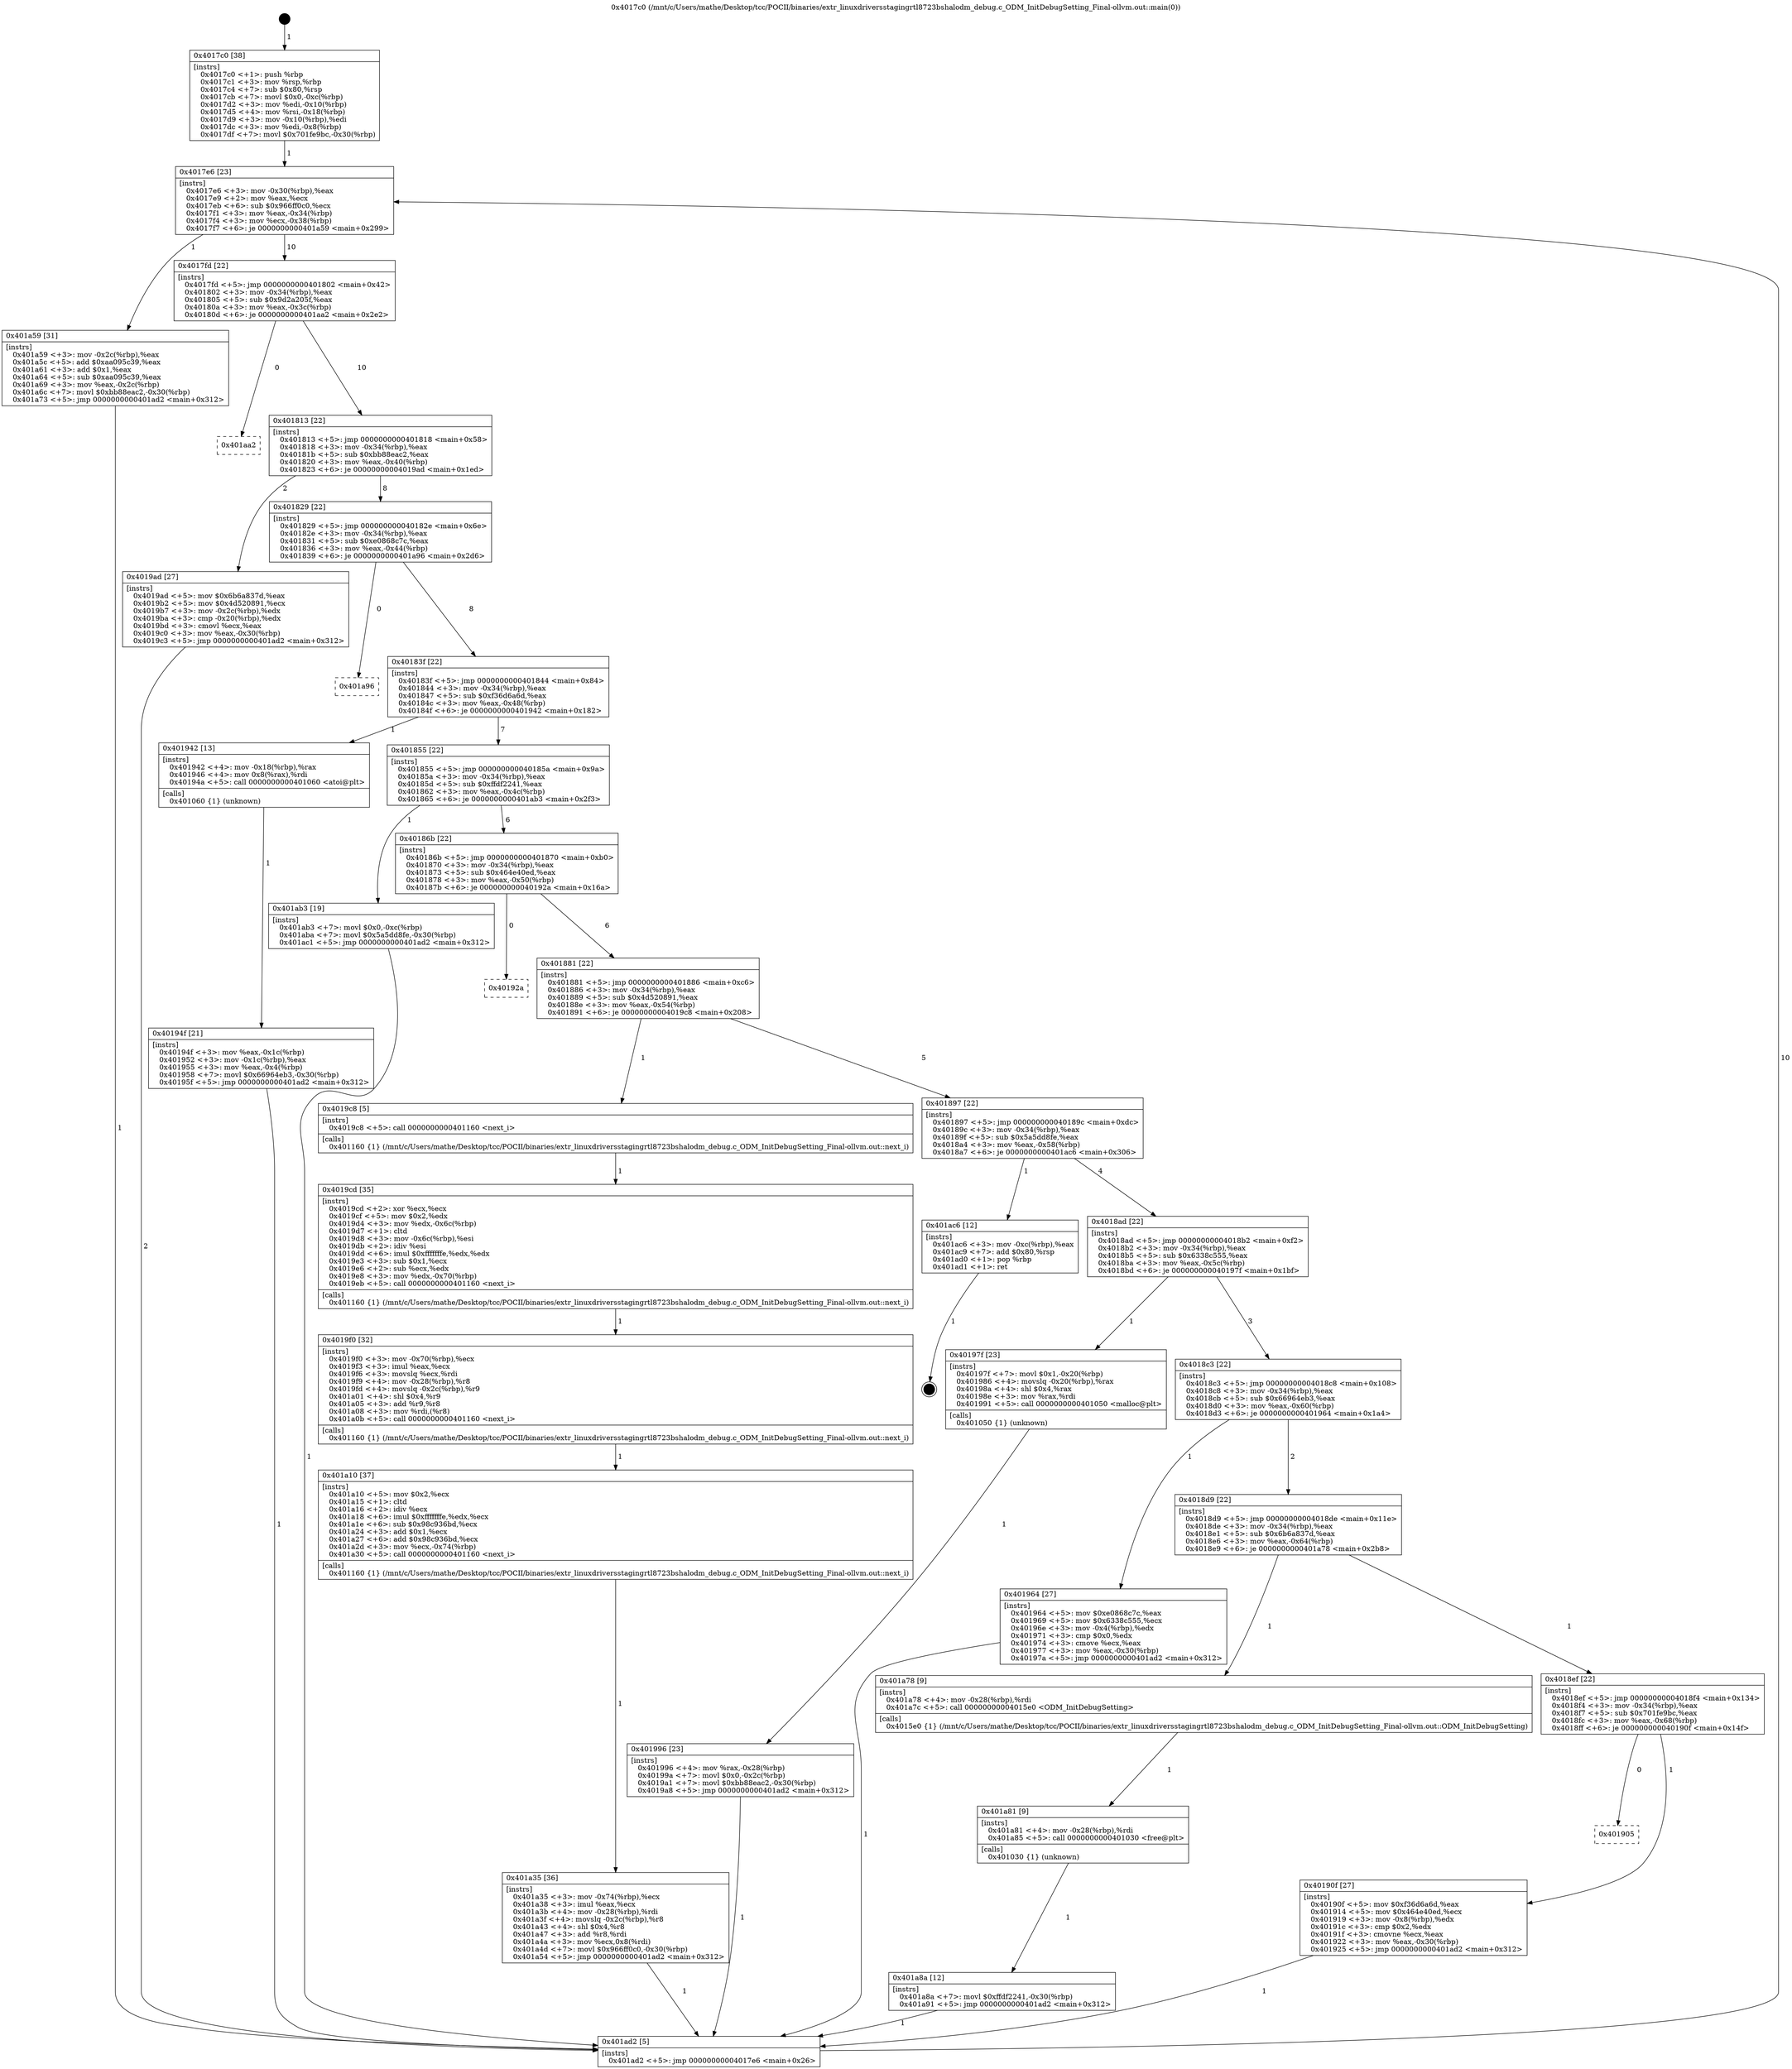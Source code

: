 digraph "0x4017c0" {
  label = "0x4017c0 (/mnt/c/Users/mathe/Desktop/tcc/POCII/binaries/extr_linuxdriversstagingrtl8723bshalodm_debug.c_ODM_InitDebugSetting_Final-ollvm.out::main(0))"
  labelloc = "t"
  node[shape=record]

  Entry [label="",width=0.3,height=0.3,shape=circle,fillcolor=black,style=filled]
  "0x4017e6" [label="{
     0x4017e6 [23]\l
     | [instrs]\l
     &nbsp;&nbsp;0x4017e6 \<+3\>: mov -0x30(%rbp),%eax\l
     &nbsp;&nbsp;0x4017e9 \<+2\>: mov %eax,%ecx\l
     &nbsp;&nbsp;0x4017eb \<+6\>: sub $0x966ff0c0,%ecx\l
     &nbsp;&nbsp;0x4017f1 \<+3\>: mov %eax,-0x34(%rbp)\l
     &nbsp;&nbsp;0x4017f4 \<+3\>: mov %ecx,-0x38(%rbp)\l
     &nbsp;&nbsp;0x4017f7 \<+6\>: je 0000000000401a59 \<main+0x299\>\l
  }"]
  "0x401a59" [label="{
     0x401a59 [31]\l
     | [instrs]\l
     &nbsp;&nbsp;0x401a59 \<+3\>: mov -0x2c(%rbp),%eax\l
     &nbsp;&nbsp;0x401a5c \<+5\>: add $0xaa095c39,%eax\l
     &nbsp;&nbsp;0x401a61 \<+3\>: add $0x1,%eax\l
     &nbsp;&nbsp;0x401a64 \<+5\>: sub $0xaa095c39,%eax\l
     &nbsp;&nbsp;0x401a69 \<+3\>: mov %eax,-0x2c(%rbp)\l
     &nbsp;&nbsp;0x401a6c \<+7\>: movl $0xbb88eac2,-0x30(%rbp)\l
     &nbsp;&nbsp;0x401a73 \<+5\>: jmp 0000000000401ad2 \<main+0x312\>\l
  }"]
  "0x4017fd" [label="{
     0x4017fd [22]\l
     | [instrs]\l
     &nbsp;&nbsp;0x4017fd \<+5\>: jmp 0000000000401802 \<main+0x42\>\l
     &nbsp;&nbsp;0x401802 \<+3\>: mov -0x34(%rbp),%eax\l
     &nbsp;&nbsp;0x401805 \<+5\>: sub $0x9d2a205f,%eax\l
     &nbsp;&nbsp;0x40180a \<+3\>: mov %eax,-0x3c(%rbp)\l
     &nbsp;&nbsp;0x40180d \<+6\>: je 0000000000401aa2 \<main+0x2e2\>\l
  }"]
  Exit [label="",width=0.3,height=0.3,shape=circle,fillcolor=black,style=filled,peripheries=2]
  "0x401aa2" [label="{
     0x401aa2\l
  }", style=dashed]
  "0x401813" [label="{
     0x401813 [22]\l
     | [instrs]\l
     &nbsp;&nbsp;0x401813 \<+5\>: jmp 0000000000401818 \<main+0x58\>\l
     &nbsp;&nbsp;0x401818 \<+3\>: mov -0x34(%rbp),%eax\l
     &nbsp;&nbsp;0x40181b \<+5\>: sub $0xbb88eac2,%eax\l
     &nbsp;&nbsp;0x401820 \<+3\>: mov %eax,-0x40(%rbp)\l
     &nbsp;&nbsp;0x401823 \<+6\>: je 00000000004019ad \<main+0x1ed\>\l
  }"]
  "0x401a8a" [label="{
     0x401a8a [12]\l
     | [instrs]\l
     &nbsp;&nbsp;0x401a8a \<+7\>: movl $0xffdf2241,-0x30(%rbp)\l
     &nbsp;&nbsp;0x401a91 \<+5\>: jmp 0000000000401ad2 \<main+0x312\>\l
  }"]
  "0x4019ad" [label="{
     0x4019ad [27]\l
     | [instrs]\l
     &nbsp;&nbsp;0x4019ad \<+5\>: mov $0x6b6a837d,%eax\l
     &nbsp;&nbsp;0x4019b2 \<+5\>: mov $0x4d520891,%ecx\l
     &nbsp;&nbsp;0x4019b7 \<+3\>: mov -0x2c(%rbp),%edx\l
     &nbsp;&nbsp;0x4019ba \<+3\>: cmp -0x20(%rbp),%edx\l
     &nbsp;&nbsp;0x4019bd \<+3\>: cmovl %ecx,%eax\l
     &nbsp;&nbsp;0x4019c0 \<+3\>: mov %eax,-0x30(%rbp)\l
     &nbsp;&nbsp;0x4019c3 \<+5\>: jmp 0000000000401ad2 \<main+0x312\>\l
  }"]
  "0x401829" [label="{
     0x401829 [22]\l
     | [instrs]\l
     &nbsp;&nbsp;0x401829 \<+5\>: jmp 000000000040182e \<main+0x6e\>\l
     &nbsp;&nbsp;0x40182e \<+3\>: mov -0x34(%rbp),%eax\l
     &nbsp;&nbsp;0x401831 \<+5\>: sub $0xe0868c7c,%eax\l
     &nbsp;&nbsp;0x401836 \<+3\>: mov %eax,-0x44(%rbp)\l
     &nbsp;&nbsp;0x401839 \<+6\>: je 0000000000401a96 \<main+0x2d6\>\l
  }"]
  "0x401a81" [label="{
     0x401a81 [9]\l
     | [instrs]\l
     &nbsp;&nbsp;0x401a81 \<+4\>: mov -0x28(%rbp),%rdi\l
     &nbsp;&nbsp;0x401a85 \<+5\>: call 0000000000401030 \<free@plt\>\l
     | [calls]\l
     &nbsp;&nbsp;0x401030 \{1\} (unknown)\l
  }"]
  "0x401a96" [label="{
     0x401a96\l
  }", style=dashed]
  "0x40183f" [label="{
     0x40183f [22]\l
     | [instrs]\l
     &nbsp;&nbsp;0x40183f \<+5\>: jmp 0000000000401844 \<main+0x84\>\l
     &nbsp;&nbsp;0x401844 \<+3\>: mov -0x34(%rbp),%eax\l
     &nbsp;&nbsp;0x401847 \<+5\>: sub $0xf36d6a6d,%eax\l
     &nbsp;&nbsp;0x40184c \<+3\>: mov %eax,-0x48(%rbp)\l
     &nbsp;&nbsp;0x40184f \<+6\>: je 0000000000401942 \<main+0x182\>\l
  }"]
  "0x401a35" [label="{
     0x401a35 [36]\l
     | [instrs]\l
     &nbsp;&nbsp;0x401a35 \<+3\>: mov -0x74(%rbp),%ecx\l
     &nbsp;&nbsp;0x401a38 \<+3\>: imul %eax,%ecx\l
     &nbsp;&nbsp;0x401a3b \<+4\>: mov -0x28(%rbp),%rdi\l
     &nbsp;&nbsp;0x401a3f \<+4\>: movslq -0x2c(%rbp),%r8\l
     &nbsp;&nbsp;0x401a43 \<+4\>: shl $0x4,%r8\l
     &nbsp;&nbsp;0x401a47 \<+3\>: add %r8,%rdi\l
     &nbsp;&nbsp;0x401a4a \<+3\>: mov %ecx,0x8(%rdi)\l
     &nbsp;&nbsp;0x401a4d \<+7\>: movl $0x966ff0c0,-0x30(%rbp)\l
     &nbsp;&nbsp;0x401a54 \<+5\>: jmp 0000000000401ad2 \<main+0x312\>\l
  }"]
  "0x401942" [label="{
     0x401942 [13]\l
     | [instrs]\l
     &nbsp;&nbsp;0x401942 \<+4\>: mov -0x18(%rbp),%rax\l
     &nbsp;&nbsp;0x401946 \<+4\>: mov 0x8(%rax),%rdi\l
     &nbsp;&nbsp;0x40194a \<+5\>: call 0000000000401060 \<atoi@plt\>\l
     | [calls]\l
     &nbsp;&nbsp;0x401060 \{1\} (unknown)\l
  }"]
  "0x401855" [label="{
     0x401855 [22]\l
     | [instrs]\l
     &nbsp;&nbsp;0x401855 \<+5\>: jmp 000000000040185a \<main+0x9a\>\l
     &nbsp;&nbsp;0x40185a \<+3\>: mov -0x34(%rbp),%eax\l
     &nbsp;&nbsp;0x40185d \<+5\>: sub $0xffdf2241,%eax\l
     &nbsp;&nbsp;0x401862 \<+3\>: mov %eax,-0x4c(%rbp)\l
     &nbsp;&nbsp;0x401865 \<+6\>: je 0000000000401ab3 \<main+0x2f3\>\l
  }"]
  "0x401a10" [label="{
     0x401a10 [37]\l
     | [instrs]\l
     &nbsp;&nbsp;0x401a10 \<+5\>: mov $0x2,%ecx\l
     &nbsp;&nbsp;0x401a15 \<+1\>: cltd\l
     &nbsp;&nbsp;0x401a16 \<+2\>: idiv %ecx\l
     &nbsp;&nbsp;0x401a18 \<+6\>: imul $0xfffffffe,%edx,%ecx\l
     &nbsp;&nbsp;0x401a1e \<+6\>: sub $0x98c936bd,%ecx\l
     &nbsp;&nbsp;0x401a24 \<+3\>: add $0x1,%ecx\l
     &nbsp;&nbsp;0x401a27 \<+6\>: add $0x98c936bd,%ecx\l
     &nbsp;&nbsp;0x401a2d \<+3\>: mov %ecx,-0x74(%rbp)\l
     &nbsp;&nbsp;0x401a30 \<+5\>: call 0000000000401160 \<next_i\>\l
     | [calls]\l
     &nbsp;&nbsp;0x401160 \{1\} (/mnt/c/Users/mathe/Desktop/tcc/POCII/binaries/extr_linuxdriversstagingrtl8723bshalodm_debug.c_ODM_InitDebugSetting_Final-ollvm.out::next_i)\l
  }"]
  "0x401ab3" [label="{
     0x401ab3 [19]\l
     | [instrs]\l
     &nbsp;&nbsp;0x401ab3 \<+7\>: movl $0x0,-0xc(%rbp)\l
     &nbsp;&nbsp;0x401aba \<+7\>: movl $0x5a5dd8fe,-0x30(%rbp)\l
     &nbsp;&nbsp;0x401ac1 \<+5\>: jmp 0000000000401ad2 \<main+0x312\>\l
  }"]
  "0x40186b" [label="{
     0x40186b [22]\l
     | [instrs]\l
     &nbsp;&nbsp;0x40186b \<+5\>: jmp 0000000000401870 \<main+0xb0\>\l
     &nbsp;&nbsp;0x401870 \<+3\>: mov -0x34(%rbp),%eax\l
     &nbsp;&nbsp;0x401873 \<+5\>: sub $0x464e40ed,%eax\l
     &nbsp;&nbsp;0x401878 \<+3\>: mov %eax,-0x50(%rbp)\l
     &nbsp;&nbsp;0x40187b \<+6\>: je 000000000040192a \<main+0x16a\>\l
  }"]
  "0x4019f0" [label="{
     0x4019f0 [32]\l
     | [instrs]\l
     &nbsp;&nbsp;0x4019f0 \<+3\>: mov -0x70(%rbp),%ecx\l
     &nbsp;&nbsp;0x4019f3 \<+3\>: imul %eax,%ecx\l
     &nbsp;&nbsp;0x4019f6 \<+3\>: movslq %ecx,%rdi\l
     &nbsp;&nbsp;0x4019f9 \<+4\>: mov -0x28(%rbp),%r8\l
     &nbsp;&nbsp;0x4019fd \<+4\>: movslq -0x2c(%rbp),%r9\l
     &nbsp;&nbsp;0x401a01 \<+4\>: shl $0x4,%r9\l
     &nbsp;&nbsp;0x401a05 \<+3\>: add %r9,%r8\l
     &nbsp;&nbsp;0x401a08 \<+3\>: mov %rdi,(%r8)\l
     &nbsp;&nbsp;0x401a0b \<+5\>: call 0000000000401160 \<next_i\>\l
     | [calls]\l
     &nbsp;&nbsp;0x401160 \{1\} (/mnt/c/Users/mathe/Desktop/tcc/POCII/binaries/extr_linuxdriversstagingrtl8723bshalodm_debug.c_ODM_InitDebugSetting_Final-ollvm.out::next_i)\l
  }"]
  "0x40192a" [label="{
     0x40192a\l
  }", style=dashed]
  "0x401881" [label="{
     0x401881 [22]\l
     | [instrs]\l
     &nbsp;&nbsp;0x401881 \<+5\>: jmp 0000000000401886 \<main+0xc6\>\l
     &nbsp;&nbsp;0x401886 \<+3\>: mov -0x34(%rbp),%eax\l
     &nbsp;&nbsp;0x401889 \<+5\>: sub $0x4d520891,%eax\l
     &nbsp;&nbsp;0x40188e \<+3\>: mov %eax,-0x54(%rbp)\l
     &nbsp;&nbsp;0x401891 \<+6\>: je 00000000004019c8 \<main+0x208\>\l
  }"]
  "0x4019cd" [label="{
     0x4019cd [35]\l
     | [instrs]\l
     &nbsp;&nbsp;0x4019cd \<+2\>: xor %ecx,%ecx\l
     &nbsp;&nbsp;0x4019cf \<+5\>: mov $0x2,%edx\l
     &nbsp;&nbsp;0x4019d4 \<+3\>: mov %edx,-0x6c(%rbp)\l
     &nbsp;&nbsp;0x4019d7 \<+1\>: cltd\l
     &nbsp;&nbsp;0x4019d8 \<+3\>: mov -0x6c(%rbp),%esi\l
     &nbsp;&nbsp;0x4019db \<+2\>: idiv %esi\l
     &nbsp;&nbsp;0x4019dd \<+6\>: imul $0xfffffffe,%edx,%edx\l
     &nbsp;&nbsp;0x4019e3 \<+3\>: sub $0x1,%ecx\l
     &nbsp;&nbsp;0x4019e6 \<+2\>: sub %ecx,%edx\l
     &nbsp;&nbsp;0x4019e8 \<+3\>: mov %edx,-0x70(%rbp)\l
     &nbsp;&nbsp;0x4019eb \<+5\>: call 0000000000401160 \<next_i\>\l
     | [calls]\l
     &nbsp;&nbsp;0x401160 \{1\} (/mnt/c/Users/mathe/Desktop/tcc/POCII/binaries/extr_linuxdriversstagingrtl8723bshalodm_debug.c_ODM_InitDebugSetting_Final-ollvm.out::next_i)\l
  }"]
  "0x4019c8" [label="{
     0x4019c8 [5]\l
     | [instrs]\l
     &nbsp;&nbsp;0x4019c8 \<+5\>: call 0000000000401160 \<next_i\>\l
     | [calls]\l
     &nbsp;&nbsp;0x401160 \{1\} (/mnt/c/Users/mathe/Desktop/tcc/POCII/binaries/extr_linuxdriversstagingrtl8723bshalodm_debug.c_ODM_InitDebugSetting_Final-ollvm.out::next_i)\l
  }"]
  "0x401897" [label="{
     0x401897 [22]\l
     | [instrs]\l
     &nbsp;&nbsp;0x401897 \<+5\>: jmp 000000000040189c \<main+0xdc\>\l
     &nbsp;&nbsp;0x40189c \<+3\>: mov -0x34(%rbp),%eax\l
     &nbsp;&nbsp;0x40189f \<+5\>: sub $0x5a5dd8fe,%eax\l
     &nbsp;&nbsp;0x4018a4 \<+3\>: mov %eax,-0x58(%rbp)\l
     &nbsp;&nbsp;0x4018a7 \<+6\>: je 0000000000401ac6 \<main+0x306\>\l
  }"]
  "0x401996" [label="{
     0x401996 [23]\l
     | [instrs]\l
     &nbsp;&nbsp;0x401996 \<+4\>: mov %rax,-0x28(%rbp)\l
     &nbsp;&nbsp;0x40199a \<+7\>: movl $0x0,-0x2c(%rbp)\l
     &nbsp;&nbsp;0x4019a1 \<+7\>: movl $0xbb88eac2,-0x30(%rbp)\l
     &nbsp;&nbsp;0x4019a8 \<+5\>: jmp 0000000000401ad2 \<main+0x312\>\l
  }"]
  "0x401ac6" [label="{
     0x401ac6 [12]\l
     | [instrs]\l
     &nbsp;&nbsp;0x401ac6 \<+3\>: mov -0xc(%rbp),%eax\l
     &nbsp;&nbsp;0x401ac9 \<+7\>: add $0x80,%rsp\l
     &nbsp;&nbsp;0x401ad0 \<+1\>: pop %rbp\l
     &nbsp;&nbsp;0x401ad1 \<+1\>: ret\l
  }"]
  "0x4018ad" [label="{
     0x4018ad [22]\l
     | [instrs]\l
     &nbsp;&nbsp;0x4018ad \<+5\>: jmp 00000000004018b2 \<main+0xf2\>\l
     &nbsp;&nbsp;0x4018b2 \<+3\>: mov -0x34(%rbp),%eax\l
     &nbsp;&nbsp;0x4018b5 \<+5\>: sub $0x6338c555,%eax\l
     &nbsp;&nbsp;0x4018ba \<+3\>: mov %eax,-0x5c(%rbp)\l
     &nbsp;&nbsp;0x4018bd \<+6\>: je 000000000040197f \<main+0x1bf\>\l
  }"]
  "0x40194f" [label="{
     0x40194f [21]\l
     | [instrs]\l
     &nbsp;&nbsp;0x40194f \<+3\>: mov %eax,-0x1c(%rbp)\l
     &nbsp;&nbsp;0x401952 \<+3\>: mov -0x1c(%rbp),%eax\l
     &nbsp;&nbsp;0x401955 \<+3\>: mov %eax,-0x4(%rbp)\l
     &nbsp;&nbsp;0x401958 \<+7\>: movl $0x66964eb3,-0x30(%rbp)\l
     &nbsp;&nbsp;0x40195f \<+5\>: jmp 0000000000401ad2 \<main+0x312\>\l
  }"]
  "0x40197f" [label="{
     0x40197f [23]\l
     | [instrs]\l
     &nbsp;&nbsp;0x40197f \<+7\>: movl $0x1,-0x20(%rbp)\l
     &nbsp;&nbsp;0x401986 \<+4\>: movslq -0x20(%rbp),%rax\l
     &nbsp;&nbsp;0x40198a \<+4\>: shl $0x4,%rax\l
     &nbsp;&nbsp;0x40198e \<+3\>: mov %rax,%rdi\l
     &nbsp;&nbsp;0x401991 \<+5\>: call 0000000000401050 \<malloc@plt\>\l
     | [calls]\l
     &nbsp;&nbsp;0x401050 \{1\} (unknown)\l
  }"]
  "0x4018c3" [label="{
     0x4018c3 [22]\l
     | [instrs]\l
     &nbsp;&nbsp;0x4018c3 \<+5\>: jmp 00000000004018c8 \<main+0x108\>\l
     &nbsp;&nbsp;0x4018c8 \<+3\>: mov -0x34(%rbp),%eax\l
     &nbsp;&nbsp;0x4018cb \<+5\>: sub $0x66964eb3,%eax\l
     &nbsp;&nbsp;0x4018d0 \<+3\>: mov %eax,-0x60(%rbp)\l
     &nbsp;&nbsp;0x4018d3 \<+6\>: je 0000000000401964 \<main+0x1a4\>\l
  }"]
  "0x4017c0" [label="{
     0x4017c0 [38]\l
     | [instrs]\l
     &nbsp;&nbsp;0x4017c0 \<+1\>: push %rbp\l
     &nbsp;&nbsp;0x4017c1 \<+3\>: mov %rsp,%rbp\l
     &nbsp;&nbsp;0x4017c4 \<+7\>: sub $0x80,%rsp\l
     &nbsp;&nbsp;0x4017cb \<+7\>: movl $0x0,-0xc(%rbp)\l
     &nbsp;&nbsp;0x4017d2 \<+3\>: mov %edi,-0x10(%rbp)\l
     &nbsp;&nbsp;0x4017d5 \<+4\>: mov %rsi,-0x18(%rbp)\l
     &nbsp;&nbsp;0x4017d9 \<+3\>: mov -0x10(%rbp),%edi\l
     &nbsp;&nbsp;0x4017dc \<+3\>: mov %edi,-0x8(%rbp)\l
     &nbsp;&nbsp;0x4017df \<+7\>: movl $0x701fe9bc,-0x30(%rbp)\l
  }"]
  "0x401964" [label="{
     0x401964 [27]\l
     | [instrs]\l
     &nbsp;&nbsp;0x401964 \<+5\>: mov $0xe0868c7c,%eax\l
     &nbsp;&nbsp;0x401969 \<+5\>: mov $0x6338c555,%ecx\l
     &nbsp;&nbsp;0x40196e \<+3\>: mov -0x4(%rbp),%edx\l
     &nbsp;&nbsp;0x401971 \<+3\>: cmp $0x0,%edx\l
     &nbsp;&nbsp;0x401974 \<+3\>: cmove %ecx,%eax\l
     &nbsp;&nbsp;0x401977 \<+3\>: mov %eax,-0x30(%rbp)\l
     &nbsp;&nbsp;0x40197a \<+5\>: jmp 0000000000401ad2 \<main+0x312\>\l
  }"]
  "0x4018d9" [label="{
     0x4018d9 [22]\l
     | [instrs]\l
     &nbsp;&nbsp;0x4018d9 \<+5\>: jmp 00000000004018de \<main+0x11e\>\l
     &nbsp;&nbsp;0x4018de \<+3\>: mov -0x34(%rbp),%eax\l
     &nbsp;&nbsp;0x4018e1 \<+5\>: sub $0x6b6a837d,%eax\l
     &nbsp;&nbsp;0x4018e6 \<+3\>: mov %eax,-0x64(%rbp)\l
     &nbsp;&nbsp;0x4018e9 \<+6\>: je 0000000000401a78 \<main+0x2b8\>\l
  }"]
  "0x401ad2" [label="{
     0x401ad2 [5]\l
     | [instrs]\l
     &nbsp;&nbsp;0x401ad2 \<+5\>: jmp 00000000004017e6 \<main+0x26\>\l
  }"]
  "0x401a78" [label="{
     0x401a78 [9]\l
     | [instrs]\l
     &nbsp;&nbsp;0x401a78 \<+4\>: mov -0x28(%rbp),%rdi\l
     &nbsp;&nbsp;0x401a7c \<+5\>: call 00000000004015e0 \<ODM_InitDebugSetting\>\l
     | [calls]\l
     &nbsp;&nbsp;0x4015e0 \{1\} (/mnt/c/Users/mathe/Desktop/tcc/POCII/binaries/extr_linuxdriversstagingrtl8723bshalodm_debug.c_ODM_InitDebugSetting_Final-ollvm.out::ODM_InitDebugSetting)\l
  }"]
  "0x4018ef" [label="{
     0x4018ef [22]\l
     | [instrs]\l
     &nbsp;&nbsp;0x4018ef \<+5\>: jmp 00000000004018f4 \<main+0x134\>\l
     &nbsp;&nbsp;0x4018f4 \<+3\>: mov -0x34(%rbp),%eax\l
     &nbsp;&nbsp;0x4018f7 \<+5\>: sub $0x701fe9bc,%eax\l
     &nbsp;&nbsp;0x4018fc \<+3\>: mov %eax,-0x68(%rbp)\l
     &nbsp;&nbsp;0x4018ff \<+6\>: je 000000000040190f \<main+0x14f\>\l
  }"]
  "0x401905" [label="{
     0x401905\l
  }", style=dashed]
  "0x40190f" [label="{
     0x40190f [27]\l
     | [instrs]\l
     &nbsp;&nbsp;0x40190f \<+5\>: mov $0xf36d6a6d,%eax\l
     &nbsp;&nbsp;0x401914 \<+5\>: mov $0x464e40ed,%ecx\l
     &nbsp;&nbsp;0x401919 \<+3\>: mov -0x8(%rbp),%edx\l
     &nbsp;&nbsp;0x40191c \<+3\>: cmp $0x2,%edx\l
     &nbsp;&nbsp;0x40191f \<+3\>: cmovne %ecx,%eax\l
     &nbsp;&nbsp;0x401922 \<+3\>: mov %eax,-0x30(%rbp)\l
     &nbsp;&nbsp;0x401925 \<+5\>: jmp 0000000000401ad2 \<main+0x312\>\l
  }"]
  Entry -> "0x4017c0" [label=" 1"]
  "0x4017e6" -> "0x401a59" [label=" 1"]
  "0x4017e6" -> "0x4017fd" [label=" 10"]
  "0x401ac6" -> Exit [label=" 1"]
  "0x4017fd" -> "0x401aa2" [label=" 0"]
  "0x4017fd" -> "0x401813" [label=" 10"]
  "0x401ab3" -> "0x401ad2" [label=" 1"]
  "0x401813" -> "0x4019ad" [label=" 2"]
  "0x401813" -> "0x401829" [label=" 8"]
  "0x401a8a" -> "0x401ad2" [label=" 1"]
  "0x401829" -> "0x401a96" [label=" 0"]
  "0x401829" -> "0x40183f" [label=" 8"]
  "0x401a81" -> "0x401a8a" [label=" 1"]
  "0x40183f" -> "0x401942" [label=" 1"]
  "0x40183f" -> "0x401855" [label=" 7"]
  "0x401a78" -> "0x401a81" [label=" 1"]
  "0x401855" -> "0x401ab3" [label=" 1"]
  "0x401855" -> "0x40186b" [label=" 6"]
  "0x401a59" -> "0x401ad2" [label=" 1"]
  "0x40186b" -> "0x40192a" [label=" 0"]
  "0x40186b" -> "0x401881" [label=" 6"]
  "0x401a35" -> "0x401ad2" [label=" 1"]
  "0x401881" -> "0x4019c8" [label=" 1"]
  "0x401881" -> "0x401897" [label=" 5"]
  "0x401a10" -> "0x401a35" [label=" 1"]
  "0x401897" -> "0x401ac6" [label=" 1"]
  "0x401897" -> "0x4018ad" [label=" 4"]
  "0x4019f0" -> "0x401a10" [label=" 1"]
  "0x4018ad" -> "0x40197f" [label=" 1"]
  "0x4018ad" -> "0x4018c3" [label=" 3"]
  "0x4019cd" -> "0x4019f0" [label=" 1"]
  "0x4018c3" -> "0x401964" [label=" 1"]
  "0x4018c3" -> "0x4018d9" [label=" 2"]
  "0x4019c8" -> "0x4019cd" [label=" 1"]
  "0x4018d9" -> "0x401a78" [label=" 1"]
  "0x4018d9" -> "0x4018ef" [label=" 1"]
  "0x4019ad" -> "0x401ad2" [label=" 2"]
  "0x4018ef" -> "0x40190f" [label=" 1"]
  "0x4018ef" -> "0x401905" [label=" 0"]
  "0x40190f" -> "0x401ad2" [label=" 1"]
  "0x4017c0" -> "0x4017e6" [label=" 1"]
  "0x401ad2" -> "0x4017e6" [label=" 10"]
  "0x401942" -> "0x40194f" [label=" 1"]
  "0x40194f" -> "0x401ad2" [label=" 1"]
  "0x401964" -> "0x401ad2" [label=" 1"]
  "0x40197f" -> "0x401996" [label=" 1"]
  "0x401996" -> "0x401ad2" [label=" 1"]
}
